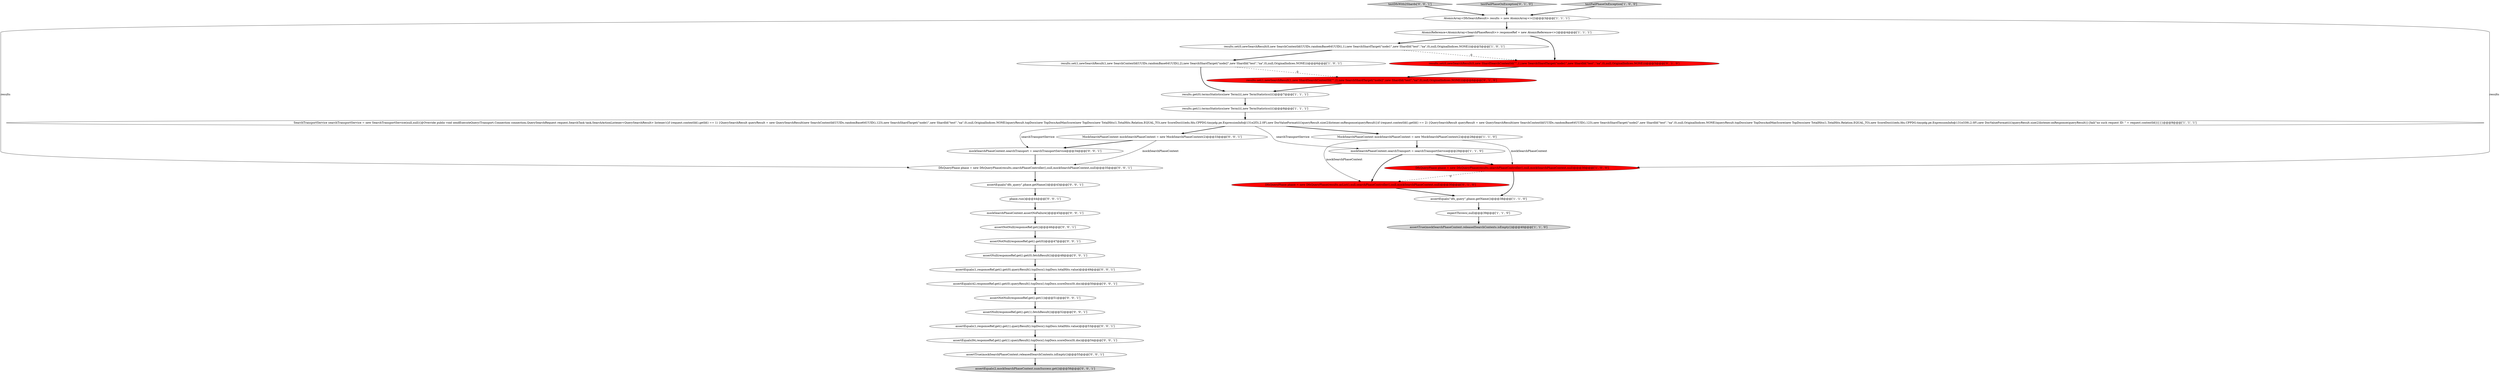 digraph {
22 [style = filled, label = "assertNotNull(responseRef.get().get(1))@@@51@@@['0', '0', '1']", fillcolor = white, shape = ellipse image = "AAA0AAABBB3BBB"];
28 [style = filled, label = "assertEquals(1,responseRef.get().get(1).queryResult().topDocs().topDocs.totalHits.value)@@@53@@@['0', '0', '1']", fillcolor = white, shape = ellipse image = "AAA0AAABBB3BBB"];
26 [style = filled, label = "mockSearchPhaseContext.assertNoFailure()@@@45@@@['0', '0', '1']", fillcolor = white, shape = ellipse image = "AAA0AAABBB3BBB"];
33 [style = filled, label = "assertEquals(42,responseRef.get().get(0).queryResult().topDocs().topDocs.scoreDocs(0(.doc)@@@50@@@['0', '0', '1']", fillcolor = white, shape = ellipse image = "AAA0AAABBB3BBB"];
34 [style = filled, label = "assertTrue(mockSearchPhaseContext.releasedSearchContexts.isEmpty())@@@55@@@['0', '0', '1']", fillcolor = white, shape = ellipse image = "AAA0AAABBB3BBB"];
19 [style = filled, label = "mockSearchPhaseContext.searchTransport = searchTransportService@@@34@@@['0', '0', '1']", fillcolor = white, shape = ellipse image = "AAA0AAABBB3BBB"];
12 [style = filled, label = "MockSearchPhaseContext mockSearchPhaseContext = new MockSearchPhaseContext(2)@@@28@@@['1', '1', '0']", fillcolor = white, shape = ellipse image = "AAA0AAABBB1BBB"];
13 [style = filled, label = "assertEquals(\"dfs_query\",phase.getName())@@@38@@@['1', '1', '0']", fillcolor = white, shape = ellipse image = "AAA0AAABBB1BBB"];
1 [style = filled, label = "assertTrue(mockSearchPhaseContext.releasedSearchContexts.isEmpty())@@@40@@@['1', '1', '0']", fillcolor = lightgray, shape = ellipse image = "AAA0AAABBB1BBB"];
24 [style = filled, label = "assertEquals(2,mockSearchPhaseContext.numSuccess.get())@@@56@@@['0', '0', '1']", fillcolor = lightgray, shape = ellipse image = "AAA0AAABBB3BBB"];
0 [style = filled, label = "AtomicReference<AtomicArray<SearchPhaseResult>> responseRef = new AtomicReference<>()@@@4@@@['1', '1', '1']", fillcolor = white, shape = ellipse image = "AAA0AAABBB1BBB"];
31 [style = filled, label = "assertEquals(84,responseRef.get().get(1).queryResult().topDocs().topDocs.scoreDocs(0(.doc)@@@54@@@['0', '0', '1']", fillcolor = white, shape = ellipse image = "AAA0AAABBB3BBB"];
35 [style = filled, label = "testDfsWith2Shards['0', '0', '1']", fillcolor = lightgray, shape = diamond image = "AAA0AAABBB3BBB"];
6 [style = filled, label = "results.get(0).termsStatistics(new Term((((,new TermStatistics(((()@@@7@@@['1', '1', '1']", fillcolor = white, shape = ellipse image = "AAA0AAABBB1BBB"];
9 [style = filled, label = "SearchTransportService searchTransportService = new SearchTransportService(null,null){@Override public void sendExecuteQuery(Transport.Connection connection,QuerySearchRequest request,SearchTask task,SearchActionListener<QuerySearchResult> listener){if (request.contextId().getId() == 1) {QuerySearchResult queryResult = new QuerySearchResult(new SearchContextId(UUIDs.randomBase64UUID(),123),new SearchShardTarget(\"node1\",new ShardId(\"test\",\"na\",0),null,OriginalIndices.NONE))queryResult.topDocs(new TopDocsAndMaxScore(new TopDocs(new TotalHits(1,TotalHits.Relation.EQUAL_TO),new ScoreDoc((((edu.fdu.CPPDG.tinypdg.pe.ExpressionInfo@131e2f3),2.0F),new DocValueFormat(((()queryResult.size(2)listener.onResponse(queryResult)}if (request.contextId().getId() == 2) {QuerySearchResult queryResult = new QuerySearchResult(new SearchContextId(UUIDs.randomBase64UUID(),123),new SearchShardTarget(\"node2\",new ShardId(\"test\",\"na\",0),null,OriginalIndices.NONE))queryResult.topDocs(new TopDocsAndMaxScore(new TopDocs(new TotalHits(1,TotalHits.Relation.EQUAL_TO),new ScoreDoc((((edu.fdu.CPPDG.tinypdg.pe.ExpressionInfo@131e339),2.0F),new DocValueFormat(((()queryResult.size(2)listener.onResponse(queryResult)}{fail(\"no such request ID: \" + request.contextId())}}}@@@9@@@['1', '1', '1']", fillcolor = white, shape = ellipse image = "AAA0AAABBB1BBB"];
29 [style = filled, label = "assertNotNull(responseRef.get().get(0))@@@47@@@['0', '0', '1']", fillcolor = white, shape = ellipse image = "AAA0AAABBB3BBB"];
11 [style = filled, label = "DfsQueryPhase phase = new DfsQueryPhase(results,searchPhaseController(),null,mockSearchPhaseContext,null)@@@30@@@['1', '0', '0']", fillcolor = red, shape = ellipse image = "AAA1AAABBB1BBB"];
21 [style = filled, label = "assertNull(responseRef.get().get(0).fetchResult())@@@48@@@['0', '0', '1']", fillcolor = white, shape = ellipse image = "AAA0AAABBB3BBB"];
16 [style = filled, label = "DfsQueryPhase phase = new DfsQueryPhase(results.asList(),null,searchPhaseController(),null,mockSearchPhaseContext,null)@@@30@@@['0', '1', '0']", fillcolor = red, shape = ellipse image = "AAA1AAABBB2BBB"];
5 [style = filled, label = "results.set(0,newSearchResult(0,new SearchContextId(UUIDs.randomBase64UUID(),1),new SearchShardTarget(\"node1\",new ShardId(\"test\",\"na\",0),null,OriginalIndices.NONE)))@@@5@@@['1', '0', '1']", fillcolor = white, shape = ellipse image = "AAA0AAABBB1BBB"];
15 [style = filled, label = "testFailPhaseOnException['0', '1', '0']", fillcolor = lightgray, shape = diamond image = "AAA0AAABBB2BBB"];
25 [style = filled, label = "assertEquals(1,responseRef.get().get(0).queryResult().topDocs().topDocs.totalHits.value)@@@49@@@['0', '0', '1']", fillcolor = white, shape = ellipse image = "AAA0AAABBB3BBB"];
20 [style = filled, label = "MockSearchPhaseContext mockSearchPhaseContext = new MockSearchPhaseContext(2)@@@33@@@['0', '0', '1']", fillcolor = white, shape = ellipse image = "AAA0AAABBB3BBB"];
18 [style = filled, label = "assertNull(responseRef.get().get(1).fetchResult())@@@52@@@['0', '0', '1']", fillcolor = white, shape = ellipse image = "AAA0AAABBB3BBB"];
4 [style = filled, label = "results.get(1).termsStatistics(new Term((((,new TermStatistics(((()@@@8@@@['1', '1', '1']", fillcolor = white, shape = ellipse image = "AAA0AAABBB1BBB"];
8 [style = filled, label = "results.set(1,newSearchResult(1,new SearchContextId(UUIDs.randomBase64UUID(),2),new SearchShardTarget(\"node2\",new ShardId(\"test\",\"na\",0),null,OriginalIndices.NONE)))@@@6@@@['1', '0', '1']", fillcolor = white, shape = ellipse image = "AAA0AAABBB1BBB"];
30 [style = filled, label = "assertEquals(\"dfs_query\",phase.getName())@@@43@@@['0', '0', '1']", fillcolor = white, shape = ellipse image = "AAA0AAABBB3BBB"];
32 [style = filled, label = "assertNotNull(responseRef.get())@@@46@@@['0', '0', '1']", fillcolor = white, shape = ellipse image = "AAA0AAABBB3BBB"];
3 [style = filled, label = "AtomicArray<DfsSearchResult> results = new AtomicArray<>(2)@@@3@@@['1', '1', '1']", fillcolor = white, shape = ellipse image = "AAA0AAABBB1BBB"];
23 [style = filled, label = "phase.run()@@@44@@@['0', '0', '1']", fillcolor = white, shape = ellipse image = "AAA0AAABBB3BBB"];
27 [style = filled, label = "DfsQueryPhase phase = new DfsQueryPhase(results,searchPhaseController(),null,mockSearchPhaseContext,null)@@@35@@@['0', '0', '1']", fillcolor = white, shape = ellipse image = "AAA0AAABBB3BBB"];
14 [style = filled, label = "results.set(0,newSearchResult(0,new ShardSearchContextId(\"\",1),new SearchShardTarget(\"node1\",new ShardId(\"test\",\"na\",0),null,OriginalIndices.NONE)))@@@5@@@['0', '1', '0']", fillcolor = red, shape = ellipse image = "AAA1AAABBB2BBB"];
2 [style = filled, label = "testFailPhaseOnException['1', '0', '0']", fillcolor = lightgray, shape = diamond image = "AAA0AAABBB1BBB"];
7 [style = filled, label = "expectThrows(,null)@@@39@@@['1', '1', '0']", fillcolor = white, shape = ellipse image = "AAA0AAABBB1BBB"];
10 [style = filled, label = "mockSearchPhaseContext.searchTransport = searchTransportService@@@29@@@['1', '1', '0']", fillcolor = white, shape = ellipse image = "AAA0AAABBB1BBB"];
17 [style = filled, label = "results.set(1,newSearchResult(1,new ShardSearchContextId(\"\",2),new SearchShardTarget(\"node2\",new ShardId(\"test\",\"na\",0),null,OriginalIndices.NONE)))@@@6@@@['0', '1', '0']", fillcolor = red, shape = ellipse image = "AAA1AAABBB2BBB"];
4->9 [style = bold, label=""];
5->8 [style = bold, label=""];
16->13 [style = bold, label=""];
5->14 [style = dashed, label="0"];
7->1 [style = bold, label=""];
3->11 [style = solid, label="results"];
26->32 [style = bold, label=""];
35->3 [style = bold, label=""];
25->33 [style = bold, label=""];
17->6 [style = bold, label=""];
20->27 [style = solid, label="mockSearchPhaseContext"];
11->16 [style = dashed, label="0"];
2->3 [style = bold, label=""];
27->30 [style = bold, label=""];
28->31 [style = bold, label=""];
30->23 [style = bold, label=""];
23->26 [style = bold, label=""];
14->17 [style = bold, label=""];
9->20 [style = bold, label=""];
8->6 [style = bold, label=""];
21->25 [style = bold, label=""];
15->3 [style = bold, label=""];
18->28 [style = bold, label=""];
29->21 [style = bold, label=""];
3->0 [style = bold, label=""];
31->34 [style = bold, label=""];
32->29 [style = bold, label=""];
9->19 [style = solid, label="searchTransportService"];
12->16 [style = solid, label="mockSearchPhaseContext"];
6->4 [style = bold, label=""];
0->14 [style = bold, label=""];
12->10 [style = bold, label=""];
22->18 [style = bold, label=""];
34->24 [style = bold, label=""];
10->16 [style = bold, label=""];
13->7 [style = bold, label=""];
19->27 [style = bold, label=""];
11->13 [style = bold, label=""];
9->10 [style = solid, label="searchTransportService"];
12->11 [style = solid, label="mockSearchPhaseContext"];
8->17 [style = dashed, label="0"];
9->12 [style = bold, label=""];
20->19 [style = bold, label=""];
3->27 [style = solid, label="results"];
33->22 [style = bold, label=""];
0->5 [style = bold, label=""];
10->11 [style = bold, label=""];
}
